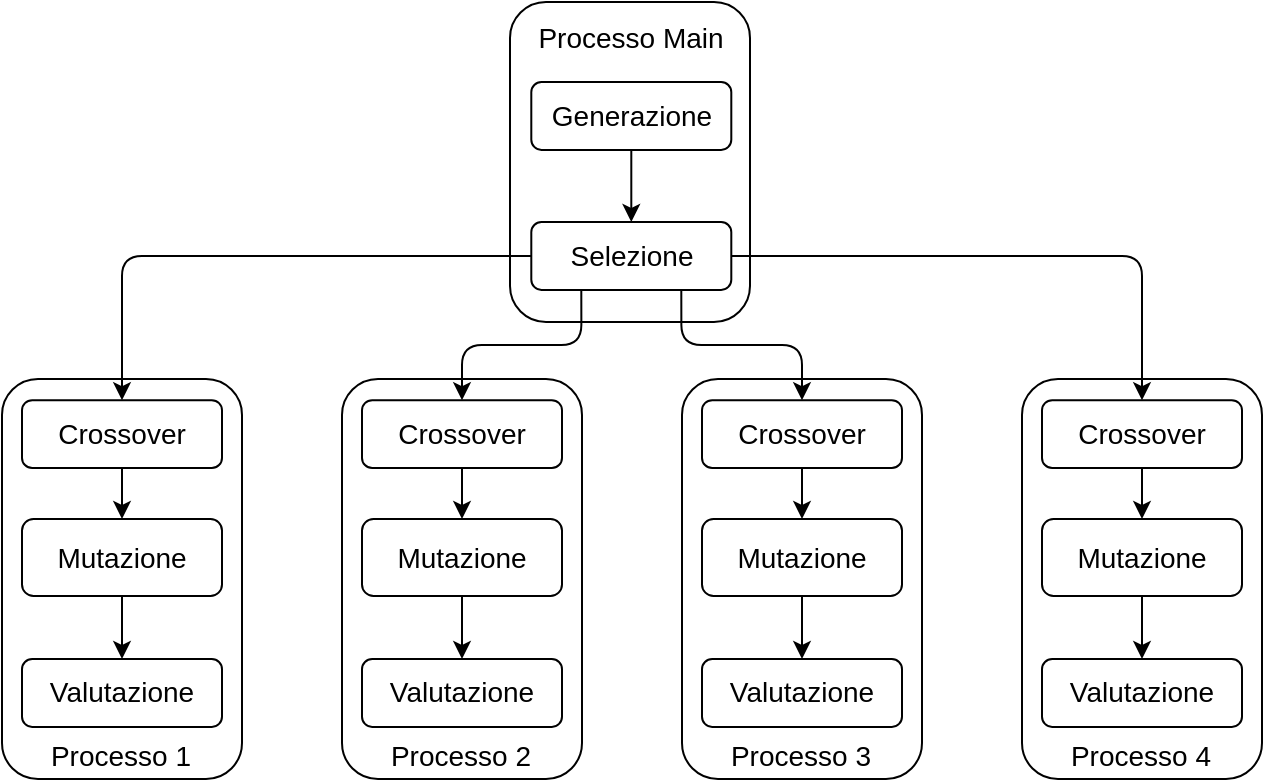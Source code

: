 <mxfile>
    <diagram id="0ABBEtxsre9znGbGL1vc" name="Pagina-1">
        <mxGraphModel dx="830" dy="521" grid="1" gridSize="10" guides="1" tooltips="1" connect="1" arrows="1" fold="1" page="1" pageScale="1" pageWidth="827" pageHeight="1169" math="0" shadow="0">
            <root>
                <mxCell id="0"/>
                <mxCell id="1" parent="0"/>
                <mxCell id="2" value="" style="rounded=1;whiteSpace=wrap;html=1;fontSize=14;container=0;" parent="1" vertex="1">
                    <mxGeometry x="354" y="40" width="120" height="160" as="geometry"/>
                </mxCell>
                <mxCell id="3" value="Processo Main" style="text;html=1;strokeColor=none;fillColor=none;align=center;verticalAlign=middle;whiteSpace=wrap;rounded=0;fontSize=14;container=0;" parent="1" vertex="1">
                    <mxGeometry x="364.5" y="50" width="99" height="16.97" as="geometry"/>
                </mxCell>
                <mxCell id="4" value="Generazione" style="rounded=1;whiteSpace=wrap;html=1;fontSize=14;container=0;" parent="1" vertex="1">
                    <mxGeometry x="364.65" y="80" width="100" height="33.94" as="geometry"/>
                </mxCell>
                <mxCell id="5" value="Selezione" style="rounded=1;whiteSpace=wrap;html=1;fontSize=14;container=0;" parent="1" vertex="1">
                    <mxGeometry x="364.65" y="150" width="100" height="33.94" as="geometry"/>
                </mxCell>
                <mxCell id="26" style="edgeStyle=none;html=1;exitX=0.5;exitY=1;exitDx=0;exitDy=0;fontSize=14;" parent="1" source="4" target="5" edge="1">
                    <mxGeometry relative="1" as="geometry"/>
                </mxCell>
                <mxCell id="6" value="" style="rounded=1;whiteSpace=wrap;html=1;fontSize=14;container=0;" parent="1" vertex="1">
                    <mxGeometry x="100" y="228.5" width="120" height="200" as="geometry"/>
                </mxCell>
                <mxCell id="7" value="Processo 1" style="text;html=1;strokeColor=none;fillColor=none;align=center;verticalAlign=middle;whiteSpace=wrap;rounded=0;fontSize=14;container=0;" parent="1" vertex="1">
                    <mxGeometry x="117.35" y="408.5" width="85.29" height="16.97" as="geometry"/>
                </mxCell>
                <mxCell id="8" value="Crossover" style="rounded=1;whiteSpace=wrap;html=1;fontSize=14;container=0;" parent="1" vertex="1">
                    <mxGeometry x="110" y="239.09" width="100" height="33.94" as="geometry"/>
                </mxCell>
                <mxCell id="9" value="Mutazione" style="rounded=1;whiteSpace=wrap;html=1;fontSize=14;container=0;" parent="1" vertex="1">
                    <mxGeometry x="110" y="298.5" width="100" height="38.5" as="geometry"/>
                </mxCell>
                <mxCell id="37" style="edgeStyle=none;html=1;entryX=0.5;entryY=0;entryDx=0;entryDy=0;fontSize=14;" parent="1" source="8" target="9" edge="1">
                    <mxGeometry relative="1" as="geometry"/>
                </mxCell>
                <mxCell id="10" value="Valutazione" style="rounded=1;whiteSpace=wrap;html=1;fontSize=14;container=0;" parent="1" vertex="1">
                    <mxGeometry x="110" y="368.5" width="100" height="33.94" as="geometry"/>
                </mxCell>
                <mxCell id="38" style="edgeStyle=none;html=1;entryX=0.5;entryY=0;entryDx=0;entryDy=0;fontSize=14;" parent="1" source="9" target="10" edge="1">
                    <mxGeometry relative="1" as="geometry"/>
                </mxCell>
                <mxCell id="43" value="" style="rounded=1;whiteSpace=wrap;html=1;fontSize=14;container=0;" vertex="1" parent="1">
                    <mxGeometry x="270" y="228.5" width="120" height="200" as="geometry"/>
                </mxCell>
                <mxCell id="44" value="Processo 2" style="text;html=1;strokeColor=none;fillColor=none;align=center;verticalAlign=middle;whiteSpace=wrap;rounded=0;fontSize=14;container=0;" vertex="1" parent="1">
                    <mxGeometry x="287.35" y="408.5" width="85.29" height="16.97" as="geometry"/>
                </mxCell>
                <mxCell id="45" value="Crossover" style="rounded=1;whiteSpace=wrap;html=1;fontSize=14;container=0;" vertex="1" parent="1">
                    <mxGeometry x="280" y="239.09" width="100" height="33.94" as="geometry"/>
                </mxCell>
                <mxCell id="46" value="Mutazione" style="rounded=1;whiteSpace=wrap;html=1;fontSize=14;container=0;" vertex="1" parent="1">
                    <mxGeometry x="280" y="298.5" width="100" height="38.5" as="geometry"/>
                </mxCell>
                <mxCell id="47" style="edgeStyle=none;html=1;entryX=0.5;entryY=0;entryDx=0;entryDy=0;fontSize=14;" edge="1" parent="1" source="45" target="46">
                    <mxGeometry relative="1" as="geometry"/>
                </mxCell>
                <mxCell id="48" value="Valutazione" style="rounded=1;whiteSpace=wrap;html=1;fontSize=14;container=0;" vertex="1" parent="1">
                    <mxGeometry x="280" y="368.5" width="100" height="33.94" as="geometry"/>
                </mxCell>
                <mxCell id="49" style="edgeStyle=none;html=1;entryX=0.5;entryY=0;entryDx=0;entryDy=0;fontSize=14;" edge="1" parent="1" source="46" target="48">
                    <mxGeometry relative="1" as="geometry"/>
                </mxCell>
                <mxCell id="50" value="" style="rounded=1;whiteSpace=wrap;html=1;fontSize=14;container=0;" vertex="1" parent="1">
                    <mxGeometry x="440" y="228.5" width="120" height="200" as="geometry"/>
                </mxCell>
                <mxCell id="51" value="Processo 3" style="text;html=1;strokeColor=none;fillColor=none;align=center;verticalAlign=middle;whiteSpace=wrap;rounded=0;fontSize=14;container=0;" vertex="1" parent="1">
                    <mxGeometry x="457.35" y="408.5" width="85.29" height="16.97" as="geometry"/>
                </mxCell>
                <mxCell id="52" value="Crossover" style="rounded=1;whiteSpace=wrap;html=1;fontSize=14;container=0;" vertex="1" parent="1">
                    <mxGeometry x="450" y="239.09" width="100" height="33.94" as="geometry"/>
                </mxCell>
                <mxCell id="53" value="Mutazione" style="rounded=1;whiteSpace=wrap;html=1;fontSize=14;container=0;" vertex="1" parent="1">
                    <mxGeometry x="450" y="298.5" width="100" height="38.5" as="geometry"/>
                </mxCell>
                <mxCell id="54" style="edgeStyle=none;html=1;entryX=0.5;entryY=0;entryDx=0;entryDy=0;fontSize=14;" edge="1" parent="1" source="52" target="53">
                    <mxGeometry relative="1" as="geometry"/>
                </mxCell>
                <mxCell id="55" value="Valutazione" style="rounded=1;whiteSpace=wrap;html=1;fontSize=14;container=0;" vertex="1" parent="1">
                    <mxGeometry x="450" y="368.5" width="100" height="33.94" as="geometry"/>
                </mxCell>
                <mxCell id="56" style="edgeStyle=none;html=1;entryX=0.5;entryY=0;entryDx=0;entryDy=0;fontSize=14;" edge="1" parent="1" source="53" target="55">
                    <mxGeometry relative="1" as="geometry"/>
                </mxCell>
                <mxCell id="57" value="" style="rounded=1;whiteSpace=wrap;html=1;fontSize=14;container=0;" vertex="1" parent="1">
                    <mxGeometry x="610" y="228.5" width="120" height="200" as="geometry"/>
                </mxCell>
                <mxCell id="58" value="Processo 4" style="text;html=1;strokeColor=none;fillColor=none;align=center;verticalAlign=middle;whiteSpace=wrap;rounded=0;fontSize=14;container=0;" vertex="1" parent="1">
                    <mxGeometry x="627.35" y="408.5" width="85.29" height="16.97" as="geometry"/>
                </mxCell>
                <mxCell id="59" value="Crossover" style="rounded=1;whiteSpace=wrap;html=1;fontSize=14;container=0;" vertex="1" parent="1">
                    <mxGeometry x="620" y="239.09" width="100" height="33.94" as="geometry"/>
                </mxCell>
                <mxCell id="60" value="Mutazione" style="rounded=1;whiteSpace=wrap;html=1;fontSize=14;container=0;" vertex="1" parent="1">
                    <mxGeometry x="620" y="298.5" width="100" height="38.5" as="geometry"/>
                </mxCell>
                <mxCell id="61" style="edgeStyle=none;html=1;entryX=0.5;entryY=0;entryDx=0;entryDy=0;fontSize=14;" edge="1" parent="1" source="59" target="60">
                    <mxGeometry relative="1" as="geometry"/>
                </mxCell>
                <mxCell id="62" value="Valutazione" style="rounded=1;whiteSpace=wrap;html=1;fontSize=14;container=0;" vertex="1" parent="1">
                    <mxGeometry x="620" y="368.5" width="100" height="33.94" as="geometry"/>
                </mxCell>
                <mxCell id="63" style="edgeStyle=none;html=1;entryX=0.5;entryY=0;entryDx=0;entryDy=0;fontSize=14;" edge="1" parent="1" source="60" target="62">
                    <mxGeometry relative="1" as="geometry"/>
                </mxCell>
                <mxCell id="64" style="edgeStyle=orthogonalEdgeStyle;html=1;entryX=0.5;entryY=0;entryDx=0;entryDy=0;" edge="1" parent="1" source="5" target="8">
                    <mxGeometry relative="1" as="geometry"/>
                </mxCell>
                <mxCell id="65" style="edgeStyle=orthogonalEdgeStyle;html=1;exitX=0.25;exitY=1;exitDx=0;exitDy=0;entryX=0.5;entryY=0;entryDx=0;entryDy=0;" edge="1" parent="1" source="5" target="45">
                    <mxGeometry relative="1" as="geometry"/>
                </mxCell>
                <mxCell id="66" style="edgeStyle=orthogonalEdgeStyle;html=1;exitX=0.75;exitY=1;exitDx=0;exitDy=0;entryX=0.5;entryY=0;entryDx=0;entryDy=0;" edge="1" parent="1" source="5" target="52">
                    <mxGeometry relative="1" as="geometry"/>
                </mxCell>
                <mxCell id="67" style="edgeStyle=orthogonalEdgeStyle;html=1;entryX=0.5;entryY=0;entryDx=0;entryDy=0;" edge="1" parent="1" source="5" target="59">
                    <mxGeometry relative="1" as="geometry"/>
                </mxCell>
            </root>
        </mxGraphModel>
    </diagram>
</mxfile>